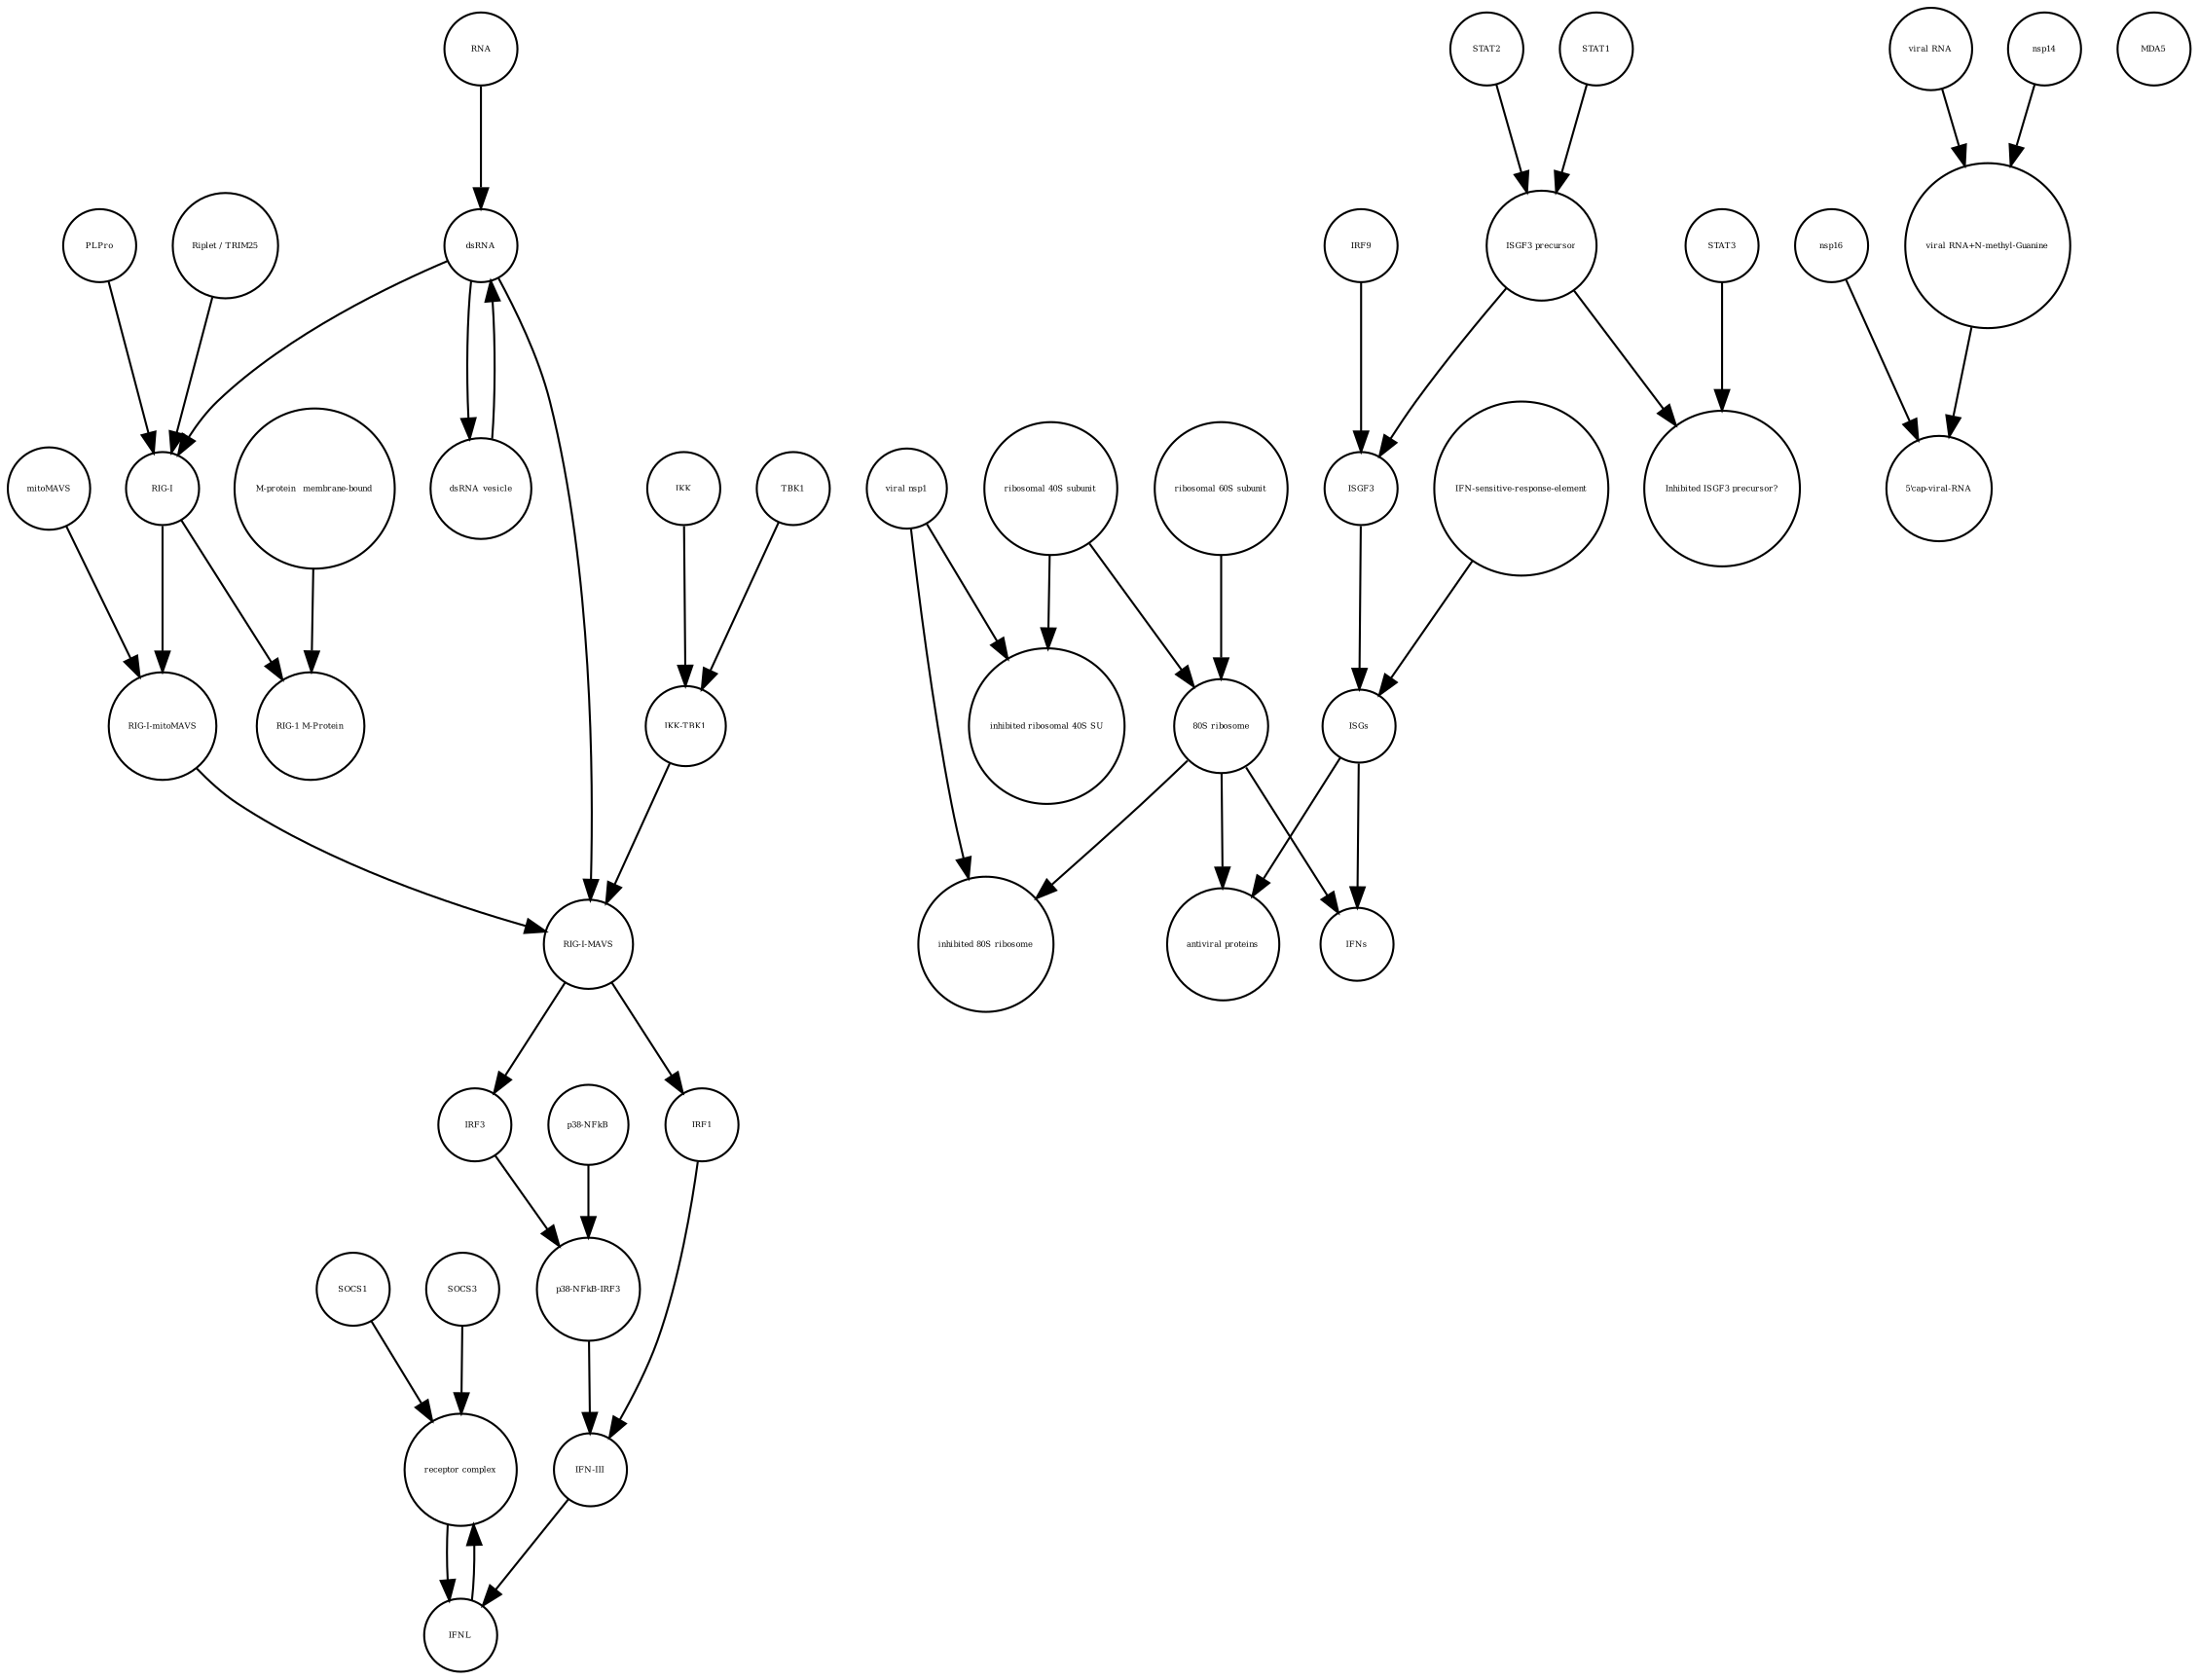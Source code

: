 strict digraph  {
SOCS1 [annotation="", bipartite=0, cls=macromolecule, fontsize=4, label=SOCS1, shape=circle];
"80S ribosome" [annotation="", bipartite=0, cls=complex, fontsize=4, label="80S ribosome", shape=circle];
IRF3 [annotation="", bipartite=0, cls=macromolecule, fontsize=4, label=IRF3, shape=circle];
STAT3 [annotation="", bipartite=0, cls=macromolecule, fontsize=4, label=STAT3, shape=circle];
"p38-NFkB" [annotation="", bipartite=0, cls=complex, fontsize=4, label="p38-NFkB", shape=circle];
"ribosomal 40S subunit" [annotation="", bipartite=0, cls=complex, fontsize=4, label="ribosomal 40S subunit", shape=circle];
PLPro [annotation="", bipartite=0, cls=macromolecule, fontsize=4, label=PLPro, shape=circle];
"ribosomal 60S subunit" [annotation="", bipartite=0, cls=complex, fontsize=4, label="ribosomal 60S subunit", shape=circle];
"RIG-I-MAVS" [annotation="", bipartite=0, cls=complex, fontsize=4, label="RIG-I-MAVS", shape=circle];
"RIG-I-mitoMAVS" [annotation="", bipartite=0, cls=complex, fontsize=4, label="RIG-I-mitoMAVS", shape=circle];
"inhibited 80S ribosome" [annotation="", bipartite=0, cls=complex, fontsize=4, label="inhibited 80S ribosome", shape=circle];
"receptor complex" [annotation="", bipartite=0, cls=complex, fontsize=4, label="receptor complex", shape=circle];
IKK [annotation="", bipartite=0, cls=macromolecule, fontsize=4, label=IKK, shape=circle];
"viral RNA+N-methyl-Guanine" [annotation="", bipartite=0, cls="nucleic acid feature", fontsize=4, label="viral RNA+N-methyl-Guanine", shape=circle];
MDA5 [annotation="", bipartite=0, cls=macromolecule, fontsize=4, label=MDA5, shape=circle];
"IFN-III" [annotation="", bipartite=0, cls=macromolecule, fontsize=4, label="IFN-III", shape=circle];
"p38-NFkB-IRF3" [annotation="", bipartite=0, cls=complex, fontsize=4, label="p38-NFkB-IRF3", shape=circle];
RNA [annotation="", bipartite=0, cls="nucleic acid feature", fontsize=4, label=RNA, shape=circle];
"Riplet / TRIM25" [annotation="", bipartite=0, cls=macromolecule, fontsize=4, label="Riplet / TRIM25", shape=circle];
ISGF3 [annotation="", bipartite=0, cls=complex, fontsize=4, label=ISGF3, shape=circle];
"IKK-TBK1" [annotation="", bipartite=0, cls=complex, fontsize=4, label="IKK-TBK1", shape=circle];
SOCS3 [annotation="", bipartite=0, cls=macromolecule, fontsize=4, label=SOCS3, shape=circle];
IRF9 [annotation="", bipartite=0, cls=macromolecule, fontsize=4, label=IRF9, shape=circle];
"M-protein_ membrane-bound" [annotation="", bipartite=0, cls=macromolecule, fontsize=4, label="M-protein_ membrane-bound", shape=circle];
"viral RNA" [annotation="", bipartite=0, cls="nucleic acid feature", fontsize=4, label="viral RNA", shape=circle];
IRF1 [annotation="", bipartite=0, cls=macromolecule, fontsize=4, label=IRF1, shape=circle];
"Inhibited ISGF3 precursor?" [annotation="", bipartite=0, cls=complex, fontsize=4, label="Inhibited ISGF3 precursor?", shape=circle];
"RIG-1 M-Protein" [annotation="", bipartite=0, cls=complex, fontsize=4, label="RIG-1 M-Protein", shape=circle];
STAT2 [annotation="", bipartite=0, cls=macromolecule, fontsize=4, label=STAT2, shape=circle];
"viral nsp1" [annotation="", bipartite=0, cls=macromolecule, fontsize=4, label="viral nsp1", shape=circle];
TBK1 [annotation="", bipartite=0, cls=macromolecule, fontsize=4, label=TBK1, shape=circle];
dsRNA_vesicle [annotation="", bipartite=0, cls="nucleic acid feature", fontsize=4, label=dsRNA_vesicle, shape=circle];
"ISGF3 precursor" [annotation="", bipartite=0, cls=complex, fontsize=4, label="ISGF3 precursor", shape=circle];
mitoMAVS [annotation="", bipartite=0, cls=macromolecule, fontsize=4, label=mitoMAVS, shape=circle];
dsRNA [annotation="", bipartite=0, cls="nucleic acid feature", fontsize=4, label=dsRNA, shape=circle];
IFNs [annotation="", bipartite=0, cls=macromolecule, fontsize=4, label=IFNs, shape=circle];
"5'cap-viral-RNA" [annotation="", bipartite=0, cls="nucleic acid feature", fontsize=4, label="5'cap-viral-RNA", shape=circle];
"RIG-I" [annotation="", bipartite=0, cls=macromolecule, fontsize=4, label="RIG-I", shape=circle];
nsp16 [annotation="", bipartite=0, cls=macromolecule, fontsize=4, label=nsp16, shape=circle];
"antiviral proteins" [annotation="", bipartite=0, cls=macromolecule, fontsize=4, label="antiviral proteins", shape=circle];
ISGs [annotation="", bipartite=0, cls="nucleic acid feature", fontsize=4, label=ISGs, shape=circle];
IFNL [annotation="", bipartite=0, cls=macromolecule, fontsize=4, label=IFNL, shape=circle];
nsp14 [annotation="", bipartite=0, cls=macromolecule, fontsize=4, label=nsp14, shape=circle];
"IFN-sensitive-response-element" [annotation="", bipartite=0, cls="nucleic acid feature", fontsize=4, label="IFN-sensitive-response-element", shape=circle];
STAT1 [annotation="", bipartite=0, cls=macromolecule, fontsize=4, label=STAT1, shape=circle];
"inhibited ribosomal 40S SU" [annotation="urn_miriam_doi_10.1101%2F2020.05.18.102467", bipartite=0, cls=complex, fontsize=4, label="inhibited ribosomal 40S SU", shape=circle];
SOCS1 -> "receptor complex"  [annotation="", interaction_type=production];
"80S ribosome" -> "antiviral proteins"  [annotation="", interaction_type=catalysis];
"80S ribosome" -> IFNs  [annotation="", interaction_type=catalysis];
"80S ribosome" -> "inhibited 80S ribosome"  [annotation="", interaction_type=production];
IRF3 -> "p38-NFkB-IRF3"  [annotation="", interaction_type=production];
STAT3 -> "Inhibited ISGF3 precursor?"  [annotation="", interaction_type=production];
"p38-NFkB" -> "p38-NFkB-IRF3"  [annotation="", interaction_type=production];
"ribosomal 40S subunit" -> "80S ribosome"  [annotation="", interaction_type=production];
"ribosomal 40S subunit" -> "inhibited ribosomal 40S SU"  [annotation="", interaction_type=production];
PLPro -> "RIG-I"  [annotation="", interaction_type=catalysis];
"ribosomal 60S subunit" -> "80S ribosome"  [annotation="", interaction_type=production];
"RIG-I-MAVS" -> IRF3  [annotation="", interaction_type=stimulation];
"RIG-I-MAVS" -> IRF1  [annotation="", interaction_type=catalysis];
"RIG-I-mitoMAVS" -> "RIG-I-MAVS"  [annotation="", interaction_type=production];
"receptor complex" -> IFNL  [annotation="", interaction_type=production];
IKK -> "IKK-TBK1"  [annotation="", interaction_type=production];
"viral RNA+N-methyl-Guanine" -> "5'cap-viral-RNA"  [annotation="", interaction_type=production];
"IFN-III" -> IFNL  [annotation="", interaction_type=production];
"p38-NFkB-IRF3" -> "IFN-III"  [annotation="", interaction_type=stimulation];
RNA -> dsRNA  [annotation="", interaction_type=production];
"Riplet / TRIM25" -> "RIG-I"  [annotation="", interaction_type=catalysis];
ISGF3 -> ISGs  [annotation="", interaction_type="necessary stimulation"];
"IKK-TBK1" -> "RIG-I-MAVS"  [annotation="", interaction_type=production];
SOCS3 -> "receptor complex"  [annotation="", interaction_type=production];
IRF9 -> ISGF3  [annotation="", interaction_type=production];
"M-protein_ membrane-bound" -> "RIG-1 M-Protein"  [annotation="", interaction_type=production];
"viral RNA" -> "viral RNA+N-methyl-Guanine"  [annotation="", interaction_type=production];
IRF1 -> "IFN-III"  [annotation="", interaction_type=stimulation];
STAT2 -> "ISGF3 precursor"  [annotation="", interaction_type=production];
"viral nsp1" -> "inhibited ribosomal 40S SU"  [annotation="", interaction_type=production];
"viral nsp1" -> "inhibited 80S ribosome"  [annotation="", interaction_type=production];
TBK1 -> "IKK-TBK1"  [annotation="", interaction_type=production];
dsRNA_vesicle -> dsRNA  [annotation="", interaction_type=production];
"ISGF3 precursor" -> ISGF3  [annotation="", interaction_type=production];
"ISGF3 precursor" -> "Inhibited ISGF3 precursor?"  [annotation="", interaction_type=production];
mitoMAVS -> "RIG-I-mitoMAVS"  [annotation="", interaction_type=production];
dsRNA -> "RIG-I-MAVS"  [annotation="", interaction_type="necessary stimulation"];
dsRNA -> "RIG-I"  [annotation="", interaction_type="necessary stimulation"];
dsRNA -> dsRNA_vesicle  [annotation="", interaction_type=production];
"RIG-I" -> "RIG-I-mitoMAVS"  [annotation="", interaction_type=production];
"RIG-I" -> "RIG-1 M-Protein"  [annotation="", interaction_type=production];
nsp16 -> "5'cap-viral-RNA"  [annotation="urn_miriam_doi_10.1016%2Fj.chom.2020.05.008", interaction_type=catalysis];
ISGs -> "antiviral proteins"  [annotation="", interaction_type=production];
ISGs -> IFNs  [annotation="", interaction_type=production];
IFNL -> "receptor complex"  [annotation="", interaction_type=stimulation];
nsp14 -> "viral RNA+N-methyl-Guanine"  [annotation="", interaction_type=catalysis];
"IFN-sensitive-response-element" -> ISGs  [annotation="", interaction_type=production];
STAT1 -> "ISGF3 precursor"  [annotation="", interaction_type=production];
}
